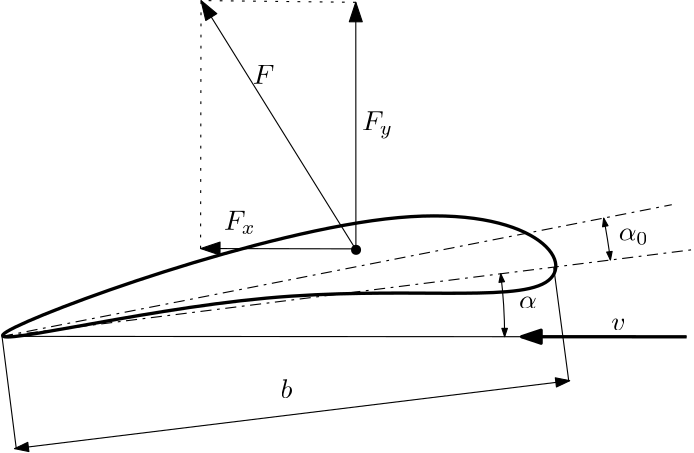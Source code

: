 <?xml version="1.0"?>
<!DOCTYPE ipe SYSTEM "ipe.dtd">
<ipe version="70010" creator="Ipe 7.0.10">
<info created="D:20120120160444" modified="D:20120120181404"/>
<ipestyle name="basic">
<symbol name="arrow/arc(spx)">
<path stroke="sym-stroke" fill="sym-stroke" pen="sym-pen">
0 0 m
-1 0.333 l
-1 -0.333 l
h
</path>
</symbol>
<symbol name="arrow/farc(spx)">
<path stroke="sym-stroke" fill="white" pen="sym-pen">
0 0 m
-1 0.333 l
-1 -0.333 l
h
</path>
</symbol>
<symbol name="mark/circle(sx)" transformations="translations">
<path fill="sym-stroke">
0.6 0 0 0.6 0 0 e
0.4 0 0 0.4 0 0 e
</path>
</symbol>
<symbol name="mark/disk(sx)" transformations="translations">
<path fill="sym-stroke">
0.6 0 0 0.6 0 0 e
</path>
</symbol>
<symbol name="mark/fdisk(sfx)" transformations="translations">
<group>
<path fill="sym-stroke" fillrule="eofill">
0.6 0 0 0.6 0 0 e
0.4 0 0 0.4 0 0 e
</path>
<path fill="sym-fill">
0.4 0 0 0.4 0 0 e
</path>
</group>
</symbol>
<symbol name="mark/box(sx)" transformations="translations">
<path fill="sym-stroke" fillrule="eofill">
-0.6 -0.6 m
0.6 -0.6 l
0.6 0.6 l
-0.6 0.6 l
h
-0.4 -0.4 m
0.4 -0.4 l
0.4 0.4 l
-0.4 0.4 l
h
</path>
</symbol>
<symbol name="mark/square(sx)" transformations="translations">
<path fill="sym-stroke">
-0.6 -0.6 m
0.6 -0.6 l
0.6 0.6 l
-0.6 0.6 l
h
</path>
</symbol>
<symbol name="mark/fsquare(sfx)" transformations="translations">
<group>
<path fill="sym-stroke" fillrule="eofill">
-0.6 -0.6 m
0.6 -0.6 l
0.6 0.6 l
-0.6 0.6 l
h
-0.4 -0.4 m
0.4 -0.4 l
0.4 0.4 l
-0.4 0.4 l
h
</path>
<path fill="sym-fill">
-0.4 -0.4 m
0.4 -0.4 l
0.4 0.4 l
-0.4 0.4 l
h
</path>
</group>
</symbol>
<symbol name="mark/cross(sx)" transformations="translations">
<group>
<path fill="sym-stroke">
-0.43 -0.57 m
0.57 0.43 l
0.43 0.57 l
-0.57 -0.43 l
h
</path>
<path fill="sym-stroke">
-0.43 0.57 m
0.57 -0.43 l
0.43 -0.57 l
-0.57 0.43 l
h
</path>
</group>
</symbol>
<symbol name="arrow/fnormal(spx)">
<path stroke="sym-stroke" fill="white" pen="sym-pen">
0 0 m
-1 0.333 l
-1 -0.333 l
h
</path>
</symbol>
<symbol name="arrow/pointed(spx)">
<path stroke="sym-stroke" fill="sym-stroke" pen="sym-pen">
0 0 m
-1 0.333 l
-0.8 0 l
-1 -0.333 l
h
</path>
</symbol>
<symbol name="arrow/fpointed(spx)">
<path stroke="sym-stroke" fill="white" pen="sym-pen">
0 0 m
-1 0.333 l
-0.8 0 l
-1 -0.333 l
h
</path>
</symbol>
<symbol name="arrow/linear(spx)">
<path stroke="sym-stroke" pen="sym-pen">
-1 0.333 m
0 0 l
-1 -0.333 l
</path>
</symbol>
<symbol name="arrow/fdouble(spx)">
<path stroke="sym-stroke" fill="white" pen="sym-pen">
0 0 m
-1 0.333 l
-1 -0.333 l
h
-1 0 m
-2 0.333 l
-2 -0.333 l
h
</path>
</symbol>
<symbol name="arrow/double(spx)">
<path stroke="sym-stroke" fill="sym-stroke" pen="sym-pen">
0 0 m
-1 0.333 l
-1 -0.333 l
h
-1 0 m
-2 0.333 l
-2 -0.333 l
h
</path>
</symbol>
<pen name="heavier" value="0.8"/>
<pen name="fat" value="1.2"/>
<pen name="ultrafat" value="2"/>
<symbolsize name="large" value="5"/>
<symbolsize name="small" value="2"/>
<symbolsize name="tiny" value="1.1"/>
<arrowsize name="large" value="10"/>
<arrowsize name="small" value="5"/>
<arrowsize name="tiny" value="3"/>
<color name="red" value="1 0 0"/>
<color name="green" value="0 1 0"/>
<color name="blue" value="0 0 1"/>
<color name="yellow" value="1 1 0"/>
<color name="orange" value="1 0.647 0"/>
<color name="gold" value="1 0.843 0"/>
<color name="purple" value="0.627 0.125 0.941"/>
<color name="gray" value="0.745"/>
<color name="brown" value="0.647 0.165 0.165"/>
<color name="navy" value="0 0 0.502"/>
<color name="pink" value="1 0.753 0.796"/>
<color name="seagreen" value="0.18 0.545 0.341"/>
<color name="turquoise" value="0.251 0.878 0.816"/>
<color name="violet" value="0.933 0.51 0.933"/>
<color name="darkblue" value="0 0 0.545"/>
<color name="darkcyan" value="0 0.545 0.545"/>
<color name="darkgray" value="0.663"/>
<color name="darkgreen" value="0 0.392 0"/>
<color name="darkmagenta" value="0.545 0 0.545"/>
<color name="darkorange" value="1 0.549 0"/>
<color name="darkred" value="0.545 0 0"/>
<color name="lightblue" value="0.678 0.847 0.902"/>
<color name="lightcyan" value="0.878 1 1"/>
<color name="lightgray" value="0.827"/>
<color name="lightgreen" value="0.565 0.933 0.565"/>
<color name="lightyellow" value="1 1 0.878"/>
<dashstyle name="dashed" value="[4] 0"/>
<dashstyle name="dotted" value="[1 3] 0"/>
<dashstyle name="dash dotted" value="[4 2 1 2] 0"/>
<dashstyle name="dash dot dotted" value="[4 2 1 2 1 2] 0"/>
<textsize name="large" value="\large"/>
<textsize name="Large" value="\Large"/>
<textsize name="LARGE" value="\LARGE"/>
<textsize name="huge" value="\huge"/>
<textsize name="Huge" value="\Huge"/>
<textsize name="small" value="\small"/>
<textsize name="footnote" value="\footnotesize"/>
<textsize name="tiny" value="\tiny"/>
<textstyle name="center" begin="\begin{center}" end="\end{center}"/>
<textstyle name="itemize" begin="\begin{itemize}" end="\end{itemize}"/>
<textstyle name="item" begin="\begin{itemize}\item{}" end="\end{itemize}"/>
<gridsize name="4 pts" value="4"/>
<gridsize name="8 pts (~3 mm)" value="8"/>
<gridsize name="16 pts (~6 mm)" value="16"/>
<gridsize name="32 pts (~12 mm)" value="32"/>
<gridsize name="10 pts (~3.5 mm)" value="10"/>
<gridsize name="20 pts (~7 mm)" value="20"/>
<gridsize name="14 pts (~5 mm)" value="14"/>
<gridsize name="28 pts (~10 mm)" value="28"/>
<gridsize name="56 pts (~20 mm)" value="56"/>
<anglesize name="90 deg" value="90"/>
<anglesize name="60 deg" value="60"/>
<anglesize name="45 deg" value="45"/>
<anglesize name="30 deg" value="30"/>
<anglesize name="22.5 deg" value="22.5"/>
<tiling name="falling" angle="-60" step="4" width="1"/>
<tiling name="rising" angle="30" step="4" width="1"/>
</ipestyle>
<page>
<layer name="alpha"/>
<view layers="alpha" active="alpha"/>
<path layer="alpha" matrix="0.967412 0.253206 -0.379809 1.45112 118.045 -151.479" stroke="black" pen="fat">
384 256
352 304
96 288
272 288 u
</path>
<path stroke="black" fill="white">
168.353 311.106 m
414.808 310.952 l
</path>
<path stroke="black" fill="white" pen="fat" arrow="normal/normal">
414.808 310.952 m
358.226 310.988 l
355.425 310.989 l
</path>
<text matrix="1 0 0 1 10.8518 8.47979" transformations="translations" pos="376.783 304.746" stroke="black" type="label" width="5.187" height="4.289" depth="0" valign="baseline">$v$</text>
<path stroke="black" dash="dash dotted">
168.353 311.106 m
417.129 342.331 l
</path>
<path stroke="black" arrow="normal/tiny" rarrow="normal/tiny">
349.293 310.993 m
180.94 0 0 180.94 168.353 311.106 347.885 333.64 a
</path>
<text matrix="1 0 0 1 5.51453 -0.462396" transformations="translations" pos="348.988 321.614" stroke="black" type="label" width="6.41" height="4.289" depth="0" valign="baseline">$\alpha$</text>
<path stroke="black" dash="dash dotted">
168.353 311.106 m
409.471 358.505 l
</path>
<path stroke="black" arrow="normal/tiny" rarrow="normal/tiny">
387.383 338.598 m
220.749 0 0 220.749 168.353 311.106 384.956 353.686 a
</path>
<text matrix="1 0 0 1 -0.807987 -0.807987" transformations="translations" pos="391.156 346.386" stroke="black" type="label" width="10.842" height="4.294" depth="1.49" valign="baseline">$\alpha_0$</text>
<use name="mark/disk(sx)" pos="295.808 342.256" size="normal" stroke="black"/>
<path stroke="black" arrow="normal/normal">
295.808 342.256 m
240 432 l
</path>
<path stroke="black" arrow="normal/normal">
296.104 342.608 m
239.837 342.729 l
</path>
<path stroke="black" arrow="normal/normal">
295.754 342.258 m
295.712 431.367 l
</path>
<path stroke="black" dash="dotted">
239.837 342.729 m
240 432 l
295.712 431.367 l
</path>
<text matrix="1 0 0 1 -19.0313 12.1246" transformations="translations" pos="277.633 389.963" stroke="black" type="label" width="7.79" height="6.808" depth="0" valign="baseline">$F$</text>
<text matrix="1 0 0 1 -3.66117 -14.661" transformations="translations" pos="301.603 399.928" stroke="black" type="label" width="11.195" height="6.808" depth="2.85" valign="baseline">$F_y$</text>
<text matrix="1 0 0 1 -20.7224 -2.26131" transformations="translations" pos="269.014 351.718" stroke="black" type="label" width="11.422" height="6.812" depth="1.49" valign="baseline">$F_x$</text>
<path stroke="black">
168.353 311.106 m
173.482 270.769 l
</path>
<path stroke="black">
366.951 336.033 m
372.372 295.106 l
</path>
<path stroke="black" arrow="normal/small" rarrow="normal/small">
172.863 270.693 m
372.712 295.147 l
</path>
<text transformations="translations" pos="268.637 288.811" stroke="black" type="label" width="4.276" height="6.918" depth="0" valign="baseline">$b$</text>
</page>
</ipe>
